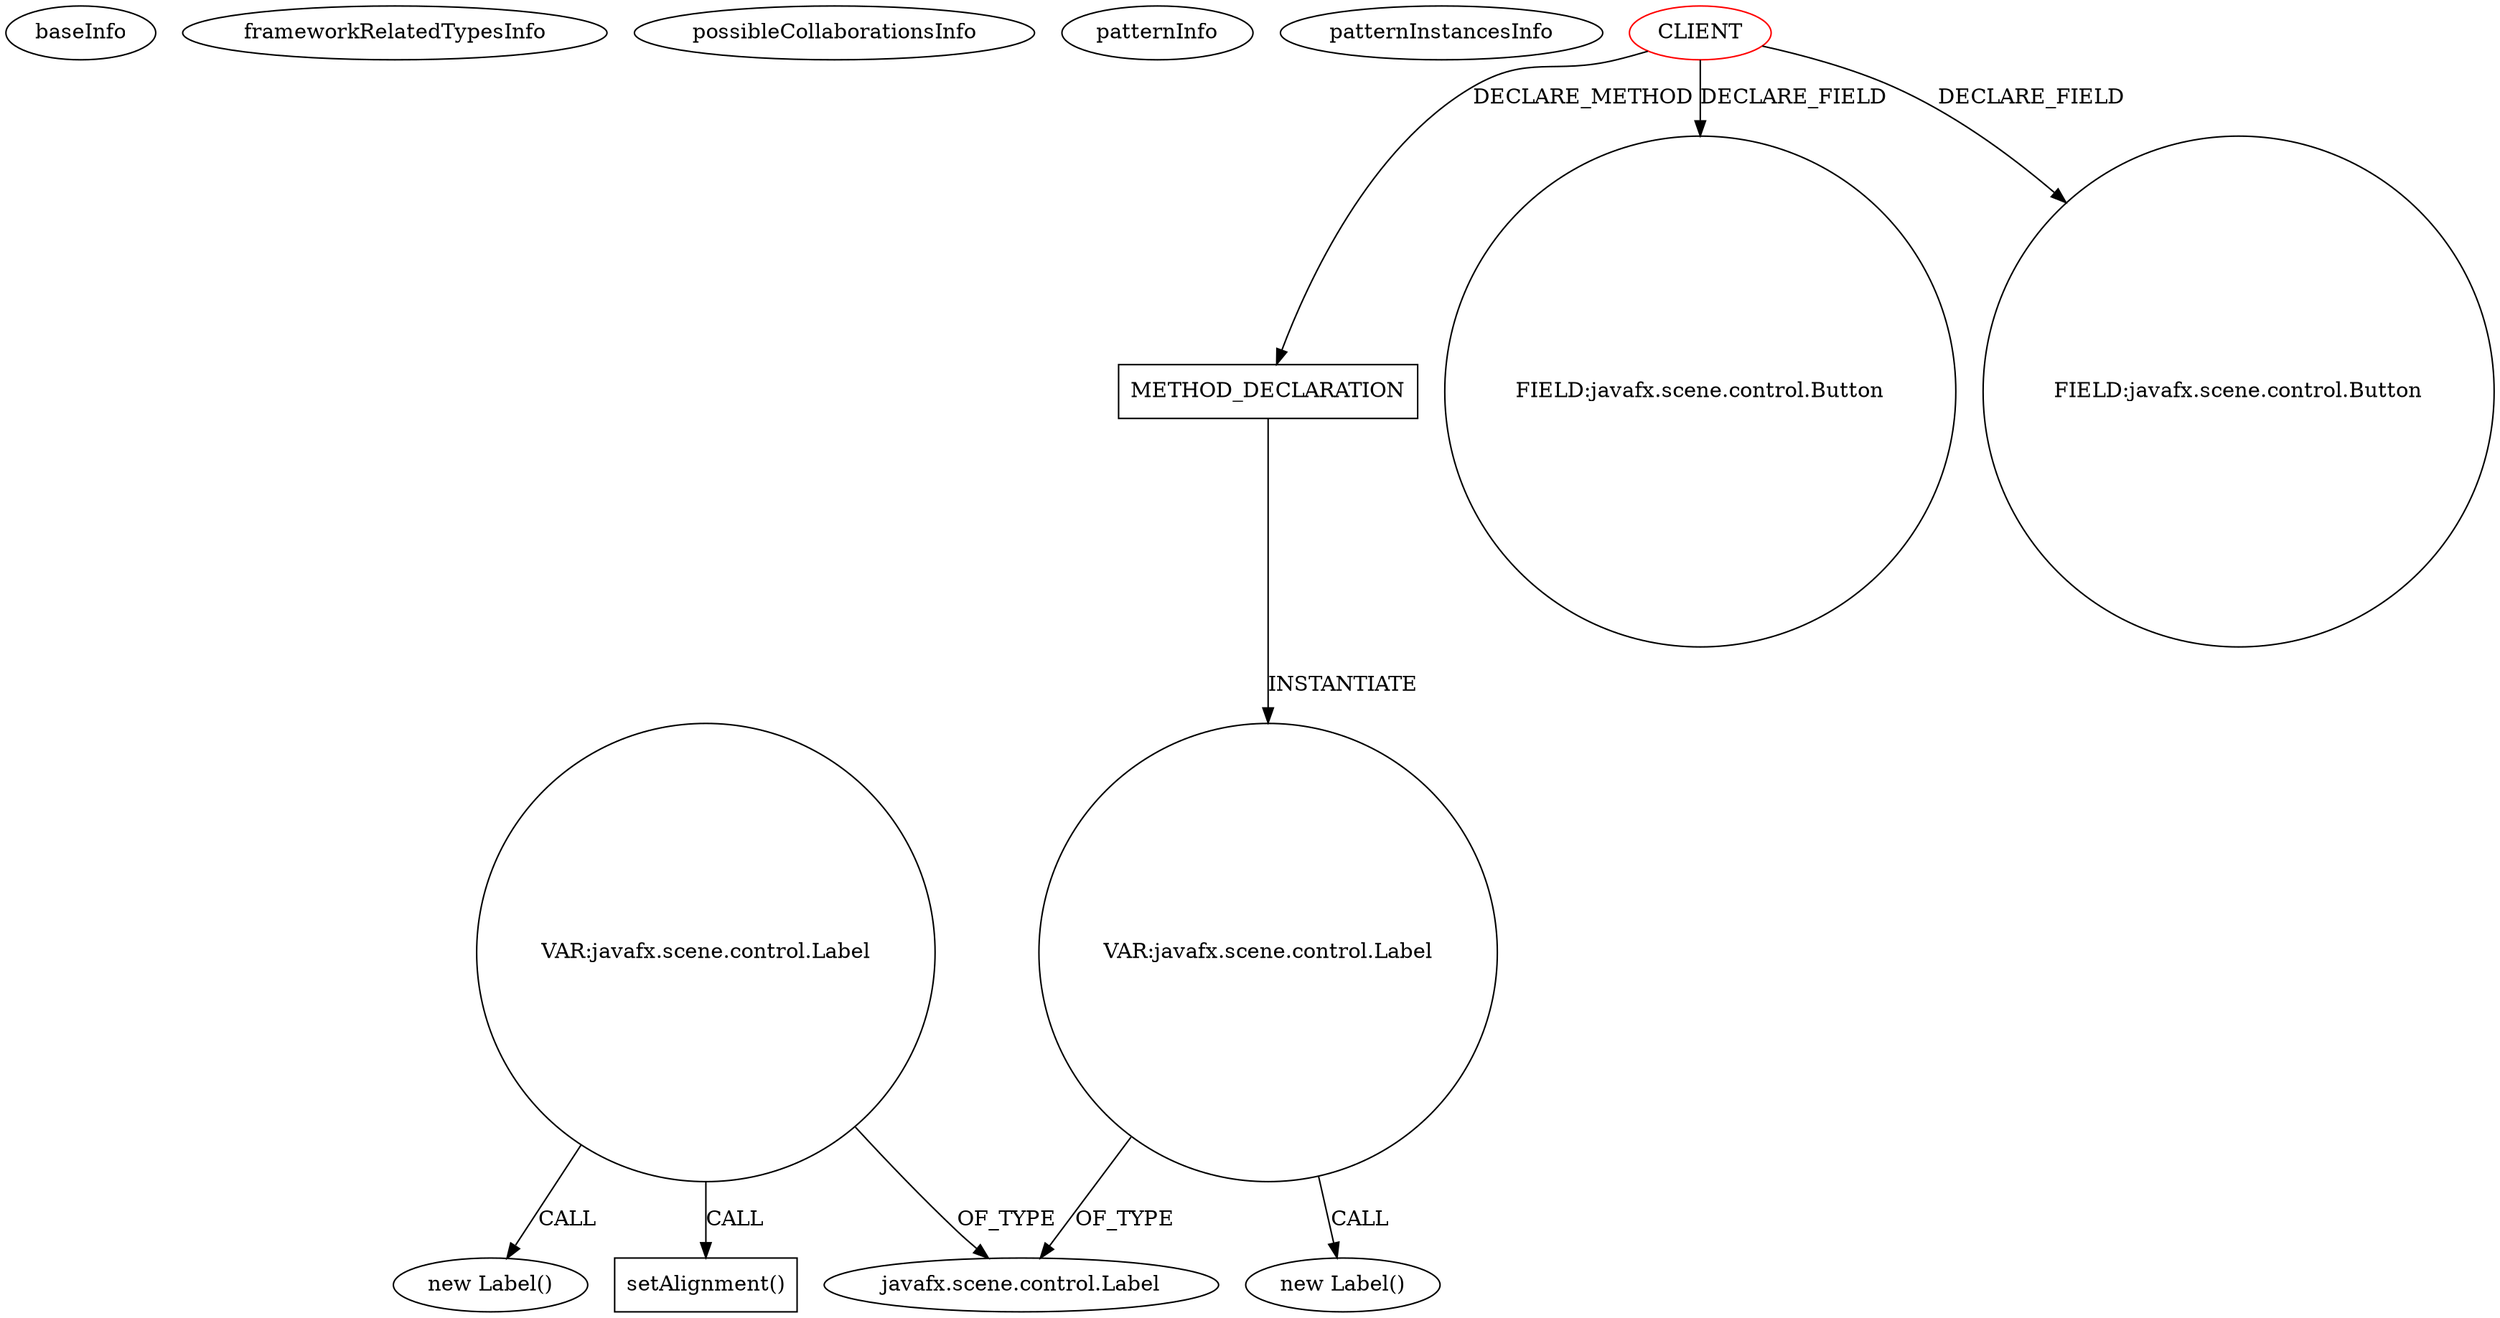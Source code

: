 digraph {
baseInfo[graphId=321,category="pattern",isAnonymous=false,possibleRelation=false]
frameworkRelatedTypesInfo[]
possibleCollaborationsInfo[]
patternInfo[frequency=2.0,patternRootClient=0]
patternInstancesInfo[0="Edenm-BlackJack~/Edenm-BlackJack/BlackJack-master/src/View/TableController.java~TableController~394",1="mathiasj33-VocLearn~/mathiasj33-VocLearn/VocLearn-master/src/net/softwarepage/voclearn/code/Gui.java~Gui~3576"]
35[label="new Label()",vertexType="CONSTRUCTOR_CALL",isFrameworkType=false]
36[label="VAR:javafx.scene.control.Label",vertexType="VARIABLE_EXPRESION",isFrameworkType=false,shape=circle]
89[label="setAlignment()",vertexType="INSIDE_CALL",isFrameworkType=false,shape=box]
37[label="javafx.scene.control.Label",vertexType="FRAMEWORK_CLASS_TYPE",isFrameworkType=false]
164[label="VAR:javafx.scene.control.Label",vertexType="VARIABLE_EXPRESION",isFrameworkType=false,shape=circle]
163[label="new Label()",vertexType="CONSTRUCTOR_CALL",isFrameworkType=false]
156[label="METHOD_DECLARATION",vertexType="CLIENT_METHOD_DECLARATION",isFrameworkType=false,shape=box]
0[label="CLIENT",vertexType="ROOT_CLIENT_CLASS_DECLARATION",isFrameworkType=false,color=red]
6[label="FIELD:javafx.scene.control.Button",vertexType="FIELD_DECLARATION",isFrameworkType=false,shape=circle]
28[label="FIELD:javafx.scene.control.Button",vertexType="FIELD_DECLARATION",isFrameworkType=false,shape=circle]
36->89[label="CALL"]
36->35[label="CALL"]
36->37[label="OF_TYPE"]
164->37[label="OF_TYPE"]
0->156[label="DECLARE_METHOD"]
0->28[label="DECLARE_FIELD"]
0->6[label="DECLARE_FIELD"]
164->163[label="CALL"]
156->164[label="INSTANTIATE"]
}
